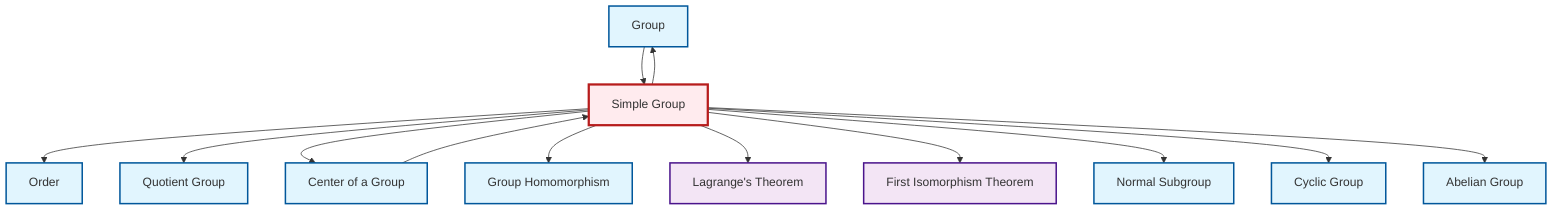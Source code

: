 graph TD
    classDef definition fill:#e1f5fe,stroke:#01579b,stroke-width:2px
    classDef theorem fill:#f3e5f5,stroke:#4a148c,stroke-width:2px
    classDef axiom fill:#fff3e0,stroke:#e65100,stroke-width:2px
    classDef example fill:#e8f5e9,stroke:#1b5e20,stroke-width:2px
    classDef current fill:#ffebee,stroke:#b71c1c,stroke-width:3px
    def-abelian-group["Abelian Group"]:::definition
    def-order["Order"]:::definition
    def-cyclic-group["Cyclic Group"]:::definition
    def-group["Group"]:::definition
    def-normal-subgroup["Normal Subgroup"]:::definition
    thm-lagrange["Lagrange's Theorem"]:::theorem
    def-simple-group["Simple Group"]:::definition
    thm-first-isomorphism["First Isomorphism Theorem"]:::theorem
    def-center-of-group["Center of a Group"]:::definition
    def-homomorphism["Group Homomorphism"]:::definition
    def-quotient-group["Quotient Group"]:::definition
    def-simple-group --> def-order
    def-center-of-group --> def-simple-group
    def-simple-group --> def-quotient-group
    def-simple-group --> def-center-of-group
    def-simple-group --> def-group
    def-simple-group --> def-homomorphism
    def-simple-group --> thm-lagrange
    def-simple-group --> thm-first-isomorphism
    def-simple-group --> def-normal-subgroup
    def-group --> def-simple-group
    def-simple-group --> def-cyclic-group
    def-simple-group --> def-abelian-group
    class def-simple-group current